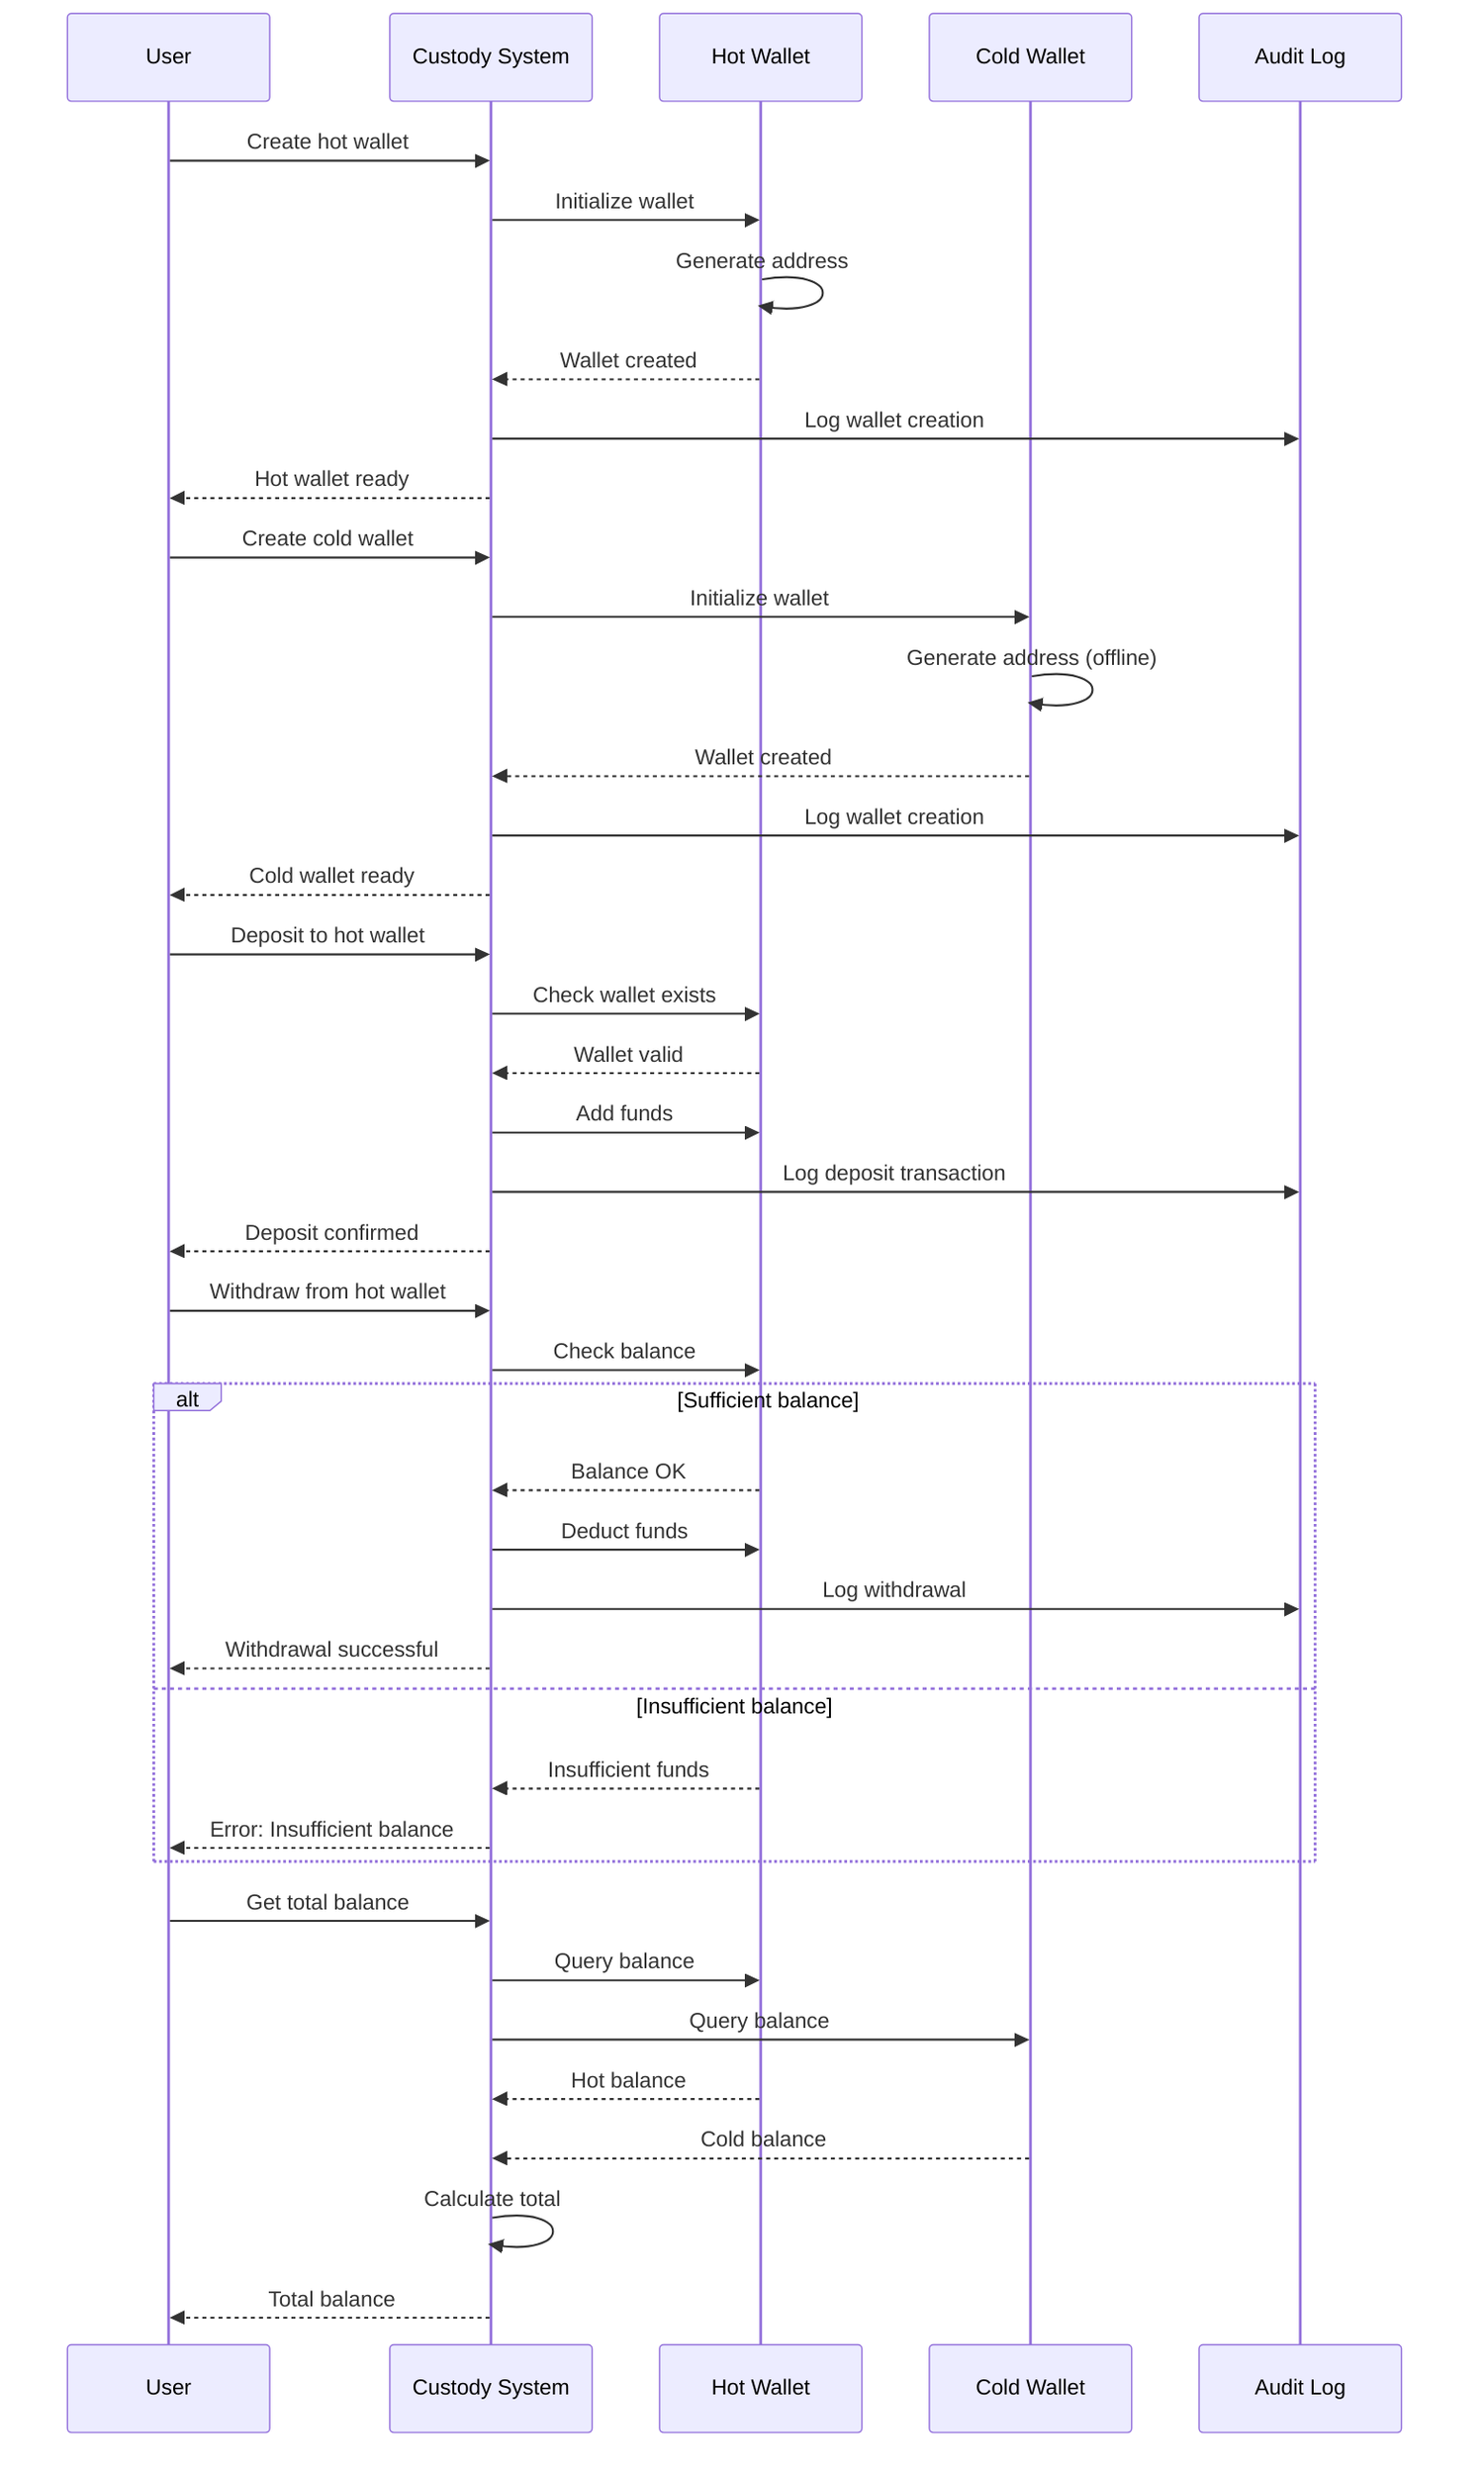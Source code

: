 sequenceDiagram
    participant User
    participant System as Custody System
    participant HotWallet as Hot Wallet
    participant ColdWallet as Cold Wallet
    participant Audit as Audit Log
    
    User->>System: Create hot wallet
    System->>HotWallet: Initialize wallet
    HotWallet->>HotWallet: Generate address
    HotWallet-->>System: Wallet created
    System->>Audit: Log wallet creation
    System-->>User: Hot wallet ready
    
    User->>System: Create cold wallet
    System->>ColdWallet: Initialize wallet
    ColdWallet->>ColdWallet: Generate address (offline)
    ColdWallet-->>System: Wallet created
    System->>Audit: Log wallet creation
    System-->>User: Cold wallet ready
    
    User->>System: Deposit to hot wallet
    System->>HotWallet: Check wallet exists
    HotWallet-->>System: Wallet valid
    System->>HotWallet: Add funds
    System->>Audit: Log deposit transaction
    System-->>User: Deposit confirmed
    
    User->>System: Withdraw from hot wallet
    System->>HotWallet: Check balance
    alt Sufficient balance
        HotWallet-->>System: Balance OK
        System->>HotWallet: Deduct funds
        System->>Audit: Log withdrawal
        System-->>User: Withdrawal successful
    else Insufficient balance
        HotWallet-->>System: Insufficient funds
        System-->>User: Error: Insufficient balance
    end
    
    User->>System: Get total balance
    System->>HotWallet: Query balance
    System->>ColdWallet: Query balance
    HotWallet-->>System: Hot balance
    ColdWallet-->>System: Cold balance
    System->>System: Calculate total
    System-->>User: Total balance